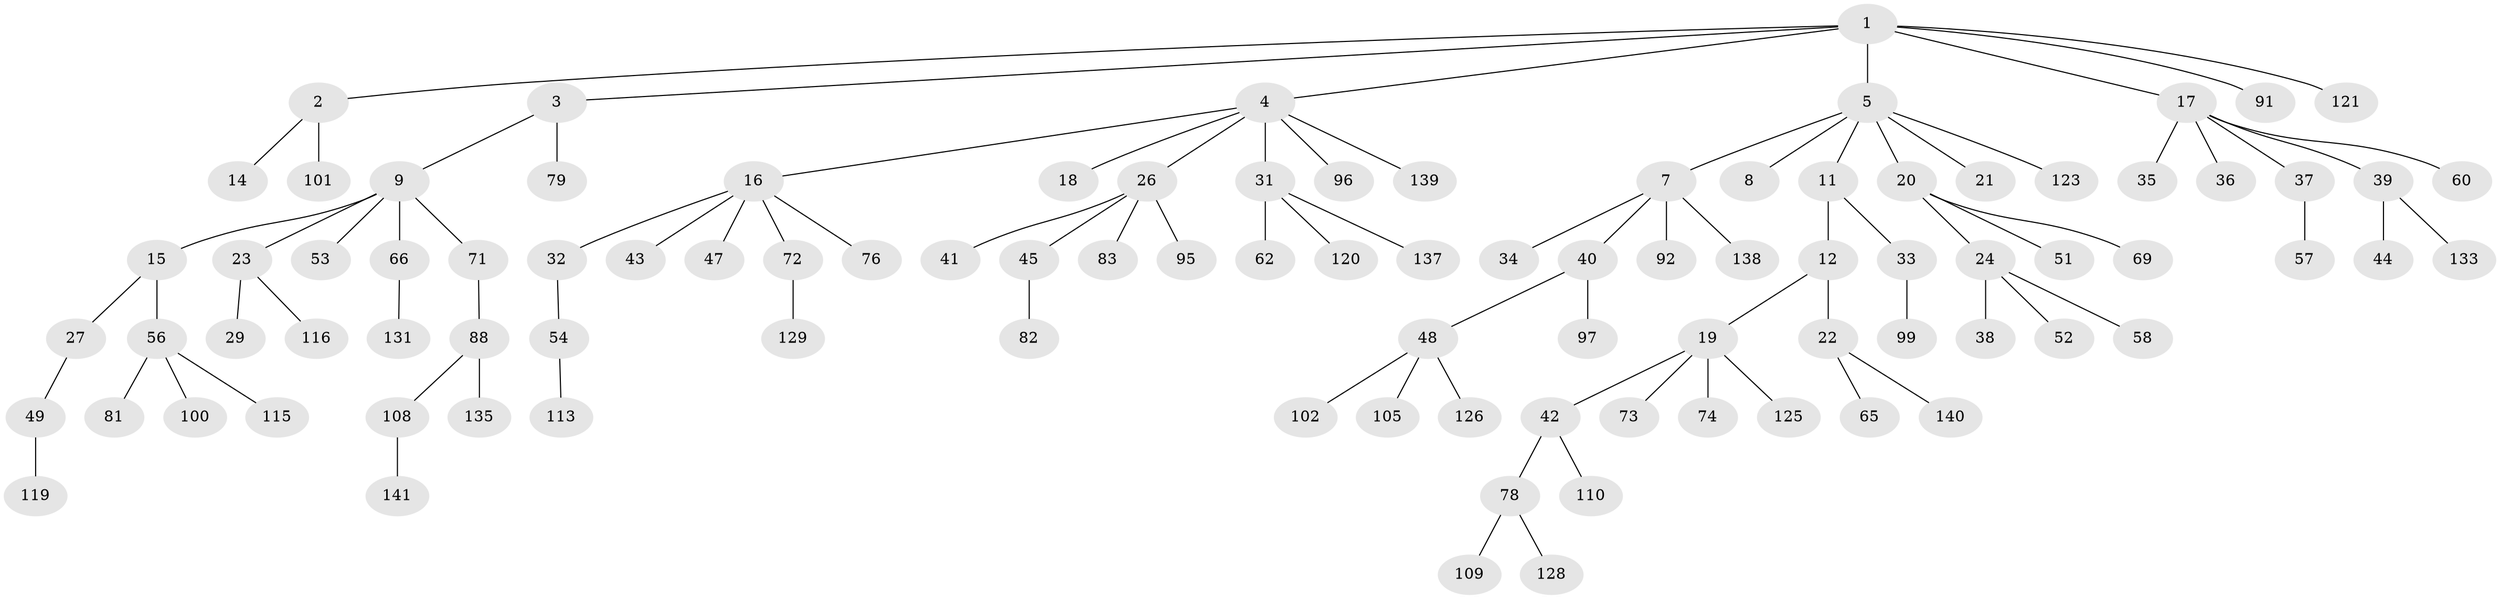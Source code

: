 // original degree distribution, {8: 0.014084507042253521, 3: 0.13380281690140844, 7: 0.02112676056338028, 2: 0.2535211267605634, 4: 0.04929577464788732, 6: 0.007042253521126761, 1: 0.5070422535211268, 5: 0.014084507042253521}
// Generated by graph-tools (version 1.1) at 2025/42/03/06/25 10:42:03]
// undirected, 97 vertices, 96 edges
graph export_dot {
graph [start="1"]
  node [color=gray90,style=filled];
  1 [super="+67"];
  2 [super="+10"];
  3 [super="+6"];
  4 [super="+50"];
  5 [super="+25"];
  7 [super="+13"];
  8 [super="+124"];
  9 [super="+112"];
  11;
  12 [super="+90"];
  14 [super="+55"];
  15;
  16 [super="+28"];
  17 [super="+84"];
  18 [super="+106"];
  19 [super="+46"];
  20 [super="+30"];
  21;
  22 [super="+127"];
  23 [super="+98"];
  24 [super="+70"];
  26 [super="+93"];
  27 [super="+63"];
  29 [super="+87"];
  31 [super="+61"];
  32;
  33 [super="+68"];
  34;
  35;
  36 [super="+104"];
  37;
  38;
  39 [super="+130"];
  40;
  41;
  42 [super="+59"];
  43 [super="+89"];
  44;
  45;
  47 [super="+75"];
  48 [super="+77"];
  49;
  51 [super="+64"];
  52;
  53;
  54 [super="+80"];
  56 [super="+94"];
  57;
  58;
  60;
  62;
  65;
  66 [super="+85"];
  69;
  71;
  72 [super="+122"];
  73;
  74;
  76 [super="+111"];
  78 [super="+134"];
  79;
  81;
  82 [super="+107"];
  83 [super="+86"];
  88 [super="+103"];
  91;
  92;
  95;
  96;
  97;
  99;
  100 [super="+118"];
  101;
  102;
  105 [super="+114"];
  108 [super="+136"];
  109;
  110;
  113;
  115;
  116 [super="+117"];
  119;
  120;
  121;
  123;
  125;
  126;
  128;
  129 [super="+132"];
  131;
  133;
  135 [super="+142"];
  137;
  138;
  139;
  140;
  141;
  1 -- 2;
  1 -- 3;
  1 -- 4;
  1 -- 5;
  1 -- 17;
  1 -- 91;
  1 -- 121;
  2 -- 14;
  2 -- 101;
  3 -- 9;
  3 -- 79;
  4 -- 16;
  4 -- 18;
  4 -- 26;
  4 -- 31;
  4 -- 139;
  4 -- 96;
  5 -- 7;
  5 -- 8;
  5 -- 11;
  5 -- 20;
  5 -- 21;
  5 -- 123;
  7 -- 34;
  7 -- 40;
  7 -- 138;
  7 -- 92;
  9 -- 15;
  9 -- 23;
  9 -- 53;
  9 -- 66;
  9 -- 71;
  11 -- 12;
  11 -- 33;
  12 -- 19;
  12 -- 22;
  15 -- 27;
  15 -- 56;
  16 -- 32;
  16 -- 43;
  16 -- 47;
  16 -- 76;
  16 -- 72;
  17 -- 35;
  17 -- 36;
  17 -- 37;
  17 -- 39;
  17 -- 60;
  19 -- 42;
  19 -- 73;
  19 -- 74;
  19 -- 125;
  20 -- 24;
  20 -- 51;
  20 -- 69;
  22 -- 65;
  22 -- 140;
  23 -- 29;
  23 -- 116;
  24 -- 38;
  24 -- 52;
  24 -- 58;
  26 -- 41;
  26 -- 45;
  26 -- 83;
  26 -- 95;
  27 -- 49;
  31 -- 120;
  31 -- 137;
  31 -- 62;
  32 -- 54;
  33 -- 99;
  37 -- 57;
  39 -- 44;
  39 -- 133;
  40 -- 48;
  40 -- 97;
  42 -- 78;
  42 -- 110;
  45 -- 82;
  48 -- 105;
  48 -- 126;
  48 -- 102;
  49 -- 119;
  54 -- 113;
  56 -- 81;
  56 -- 115;
  56 -- 100;
  66 -- 131;
  71 -- 88;
  72 -- 129;
  78 -- 109;
  78 -- 128;
  88 -- 135;
  88 -- 108;
  108 -- 141;
}
